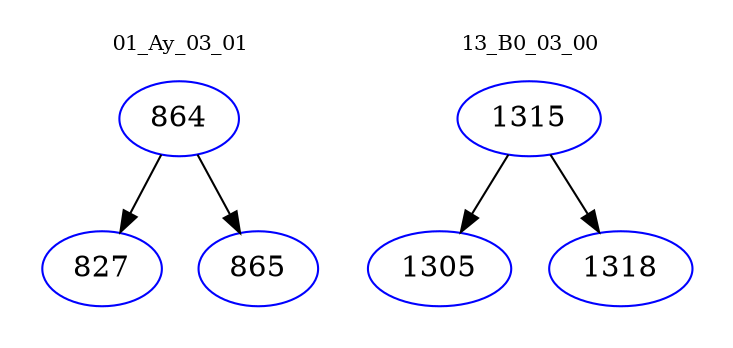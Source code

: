 digraph{
subgraph cluster_0 {
color = white
label = "01_Ay_03_01";
fontsize=10;
T0_864 [label="864", color="blue"]
T0_864 -> T0_827 [color="black"]
T0_827 [label="827", color="blue"]
T0_864 -> T0_865 [color="black"]
T0_865 [label="865", color="blue"]
}
subgraph cluster_1 {
color = white
label = "13_B0_03_00";
fontsize=10;
T1_1315 [label="1315", color="blue"]
T1_1315 -> T1_1305 [color="black"]
T1_1305 [label="1305", color="blue"]
T1_1315 -> T1_1318 [color="black"]
T1_1318 [label="1318", color="blue"]
}
}
